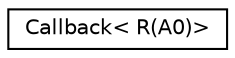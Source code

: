 digraph "Graphical Class Hierarchy"
{
 // LATEX_PDF_SIZE
  edge [fontname="Helvetica",fontsize="10",labelfontname="Helvetica",labelfontsize="10"];
  node [fontname="Helvetica",fontsize="10",shape=record];
  rankdir="LR";
  Node0 [label="Callback\< R(A0)\>",height=0.2,width=0.4,color="black", fillcolor="white", style="filled",URL="$classmbed_1_1_callback_3_01_r_07_a0_08_4.html",tooltip=" "];
}
